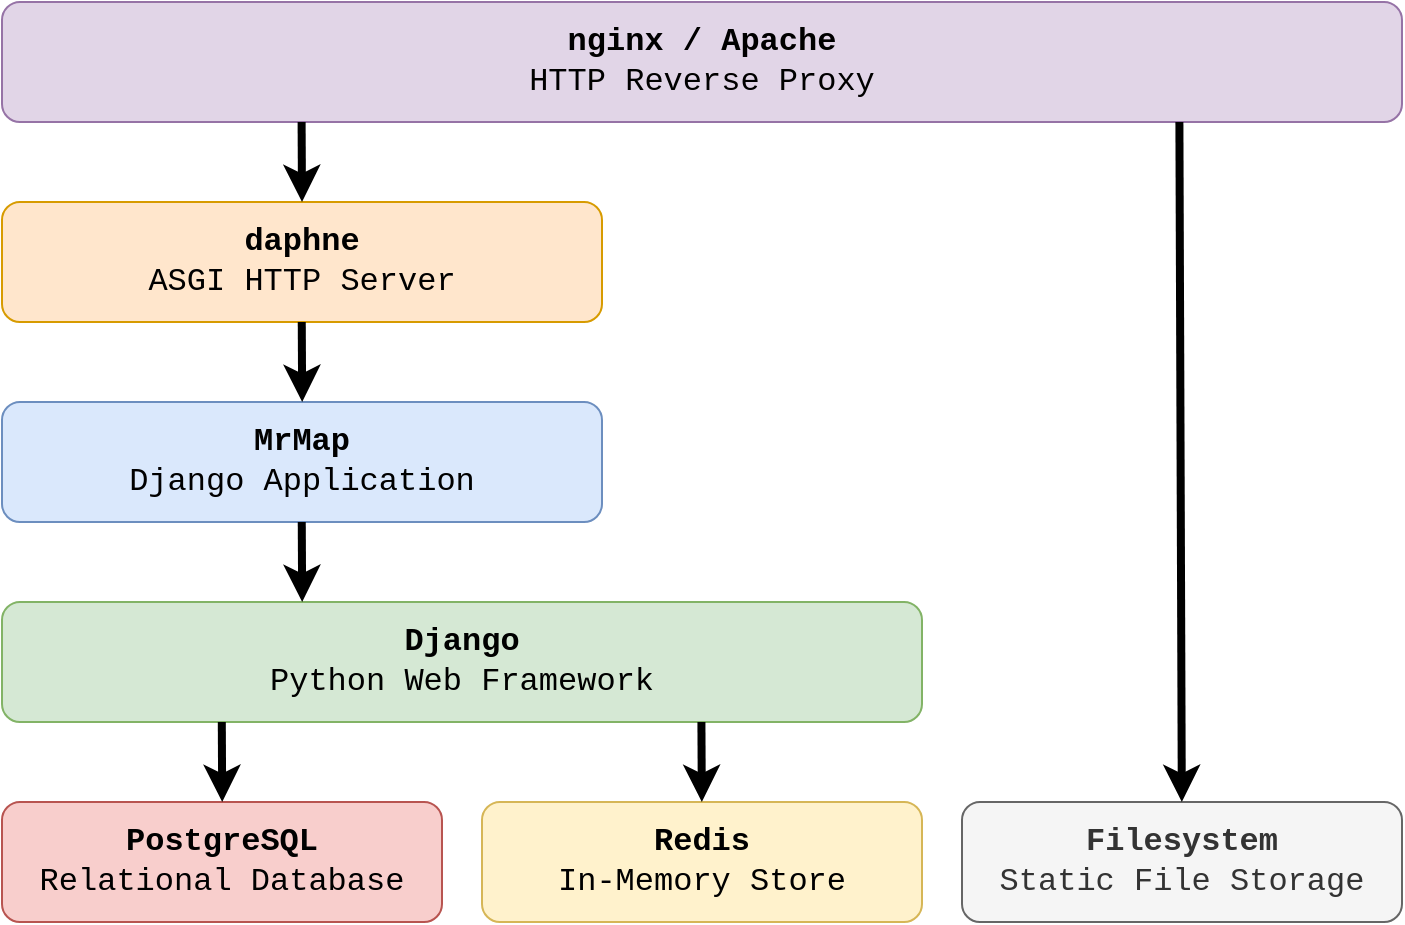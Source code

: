 <mxfile version="14.5.3" type="device"><diagram id="F1luIscRZNPnV9mhacil" name="Page-1"><mxGraphModel dx="1673" dy="834" grid="1" gridSize="10" guides="1" tooltips="1" connect="1" arrows="1" fold="1" page="1" pageScale="1" pageWidth="850" pageHeight="1100" math="0" shadow="0"><root><mxCell id="0"/><mxCell id="1" parent="0"/><mxCell id="WHChVX9X3OTfIDIc31mm-1" value="&lt;div style=&quot;font-size: 16px&quot;&gt;&lt;font&gt;&lt;b style=&quot;font-size: 16px&quot;&gt;&lt;font style=&quot;font-size: 16px&quot;&gt;nginx / Apache&lt;/font&gt;&lt;/b&gt;&lt;/font&gt;&lt;/div&gt;&lt;div style=&quot;font-size: 16px&quot;&gt;&lt;font style=&quot;font-size: 16px&quot;&gt;HTTP Reverse Proxy&lt;br style=&quot;font-size: 16px&quot;&gt;&lt;/font&gt;&lt;/div&gt;" style="rounded=1;whiteSpace=wrap;html=1;fillColor=#e1d5e7;strokeColor=#9673a6;fontFamily=Courier New;fontSize=16;" vertex="1" parent="1"><mxGeometry x="50" y="120" width="700" height="60" as="geometry"/></mxCell><mxCell id="WHChVX9X3OTfIDIc31mm-2" value="&lt;div style=&quot;font-size: 16px&quot;&gt;&lt;b&gt;daphne&lt;/b&gt;&lt;/div&gt;&lt;div style=&quot;font-size: 16px&quot;&gt;&lt;font&gt;ASGI HTTP Server&lt;/font&gt;&lt;font style=&quot;font-size: 16px&quot;&gt;&lt;br style=&quot;font-size: 16px&quot;&gt;&lt;/font&gt;&lt;/div&gt;" style="rounded=1;whiteSpace=wrap;html=1;fillColor=#ffe6cc;strokeColor=#d79b00;fontFamily=Courier New;fontSize=16;" vertex="1" parent="1"><mxGeometry x="50" y="220" width="300" height="60" as="geometry"/></mxCell><mxCell id="WHChVX9X3OTfIDIc31mm-3" value="&lt;div style=&quot;font-size: 16px&quot;&gt;&lt;b&gt;MrMap&lt;/b&gt;&lt;/div&gt;&lt;div style=&quot;font-size: 16px&quot;&gt;&lt;font&gt;Django Application&lt;/font&gt;&lt;font style=&quot;font-size: 16px&quot;&gt;&lt;br style=&quot;font-size: 16px&quot;&gt;&lt;/font&gt;&lt;/div&gt;" style="rounded=1;whiteSpace=wrap;html=1;fillColor=#dae8fc;strokeColor=#6c8ebf;fontFamily=Courier New;fontSize=16;" vertex="1" parent="1"><mxGeometry x="50" y="320" width="300" height="60" as="geometry"/></mxCell><mxCell id="WHChVX9X3OTfIDIc31mm-4" value="&lt;div style=&quot;font-size: 16px&quot;&gt;&lt;b&gt;Django&lt;/b&gt;&lt;/div&gt;&lt;div style=&quot;font-size: 16px&quot;&gt;&lt;font&gt;Python Web Framework&lt;/font&gt;&lt;font style=&quot;font-size: 16px&quot;&gt;&lt;br style=&quot;font-size: 16px&quot;&gt;&lt;/font&gt;&lt;/div&gt;" style="rounded=1;whiteSpace=wrap;html=1;fillColor=#d5e8d4;strokeColor=#82b366;fontFamily=Courier New;fontSize=16;" vertex="1" parent="1"><mxGeometry x="50" y="420" width="460" height="60" as="geometry"/></mxCell><mxCell id="WHChVX9X3OTfIDIc31mm-5" value="&lt;div style=&quot;font-size: 16px&quot;&gt;&lt;b&gt;PostgreSQL&lt;/b&gt;&lt;/div&gt;&lt;div style=&quot;font-size: 16px&quot;&gt;&lt;font&gt;Relational Database&lt;/font&gt;&lt;font style=&quot;font-size: 16px&quot;&gt;&lt;br style=&quot;font-size: 16px&quot;&gt;&lt;/font&gt;&lt;/div&gt;" style="rounded=1;whiteSpace=wrap;html=1;fillColor=#f8cecc;strokeColor=#b85450;fontFamily=Courier New;fontSize=16;" vertex="1" parent="1"><mxGeometry x="50" y="520" width="220" height="60" as="geometry"/></mxCell><mxCell id="WHChVX9X3OTfIDIc31mm-6" value="&lt;div style=&quot;font-size: 16px&quot;&gt;&lt;b&gt;Redis&lt;/b&gt;&lt;/div&gt;&lt;div style=&quot;font-size: 16px&quot;&gt;&lt;font&gt;In-Memory Store&lt;/font&gt;&lt;font style=&quot;font-size: 16px&quot;&gt;&lt;br style=&quot;font-size: 16px&quot;&gt;&lt;/font&gt;&lt;/div&gt;" style="rounded=1;whiteSpace=wrap;html=1;fillColor=#fff2cc;strokeColor=#d6b656;fontFamily=Courier New;fontSize=16;" vertex="1" parent="1"><mxGeometry x="290" y="520" width="220" height="60" as="geometry"/></mxCell><mxCell id="WHChVX9X3OTfIDIc31mm-7" value="&lt;div style=&quot;font-size: 16px&quot;&gt;&lt;b&gt;Filesystem&lt;/b&gt;&lt;/div&gt;&lt;div style=&quot;font-size: 16px&quot;&gt;&lt;font&gt;Static File Storage&lt;/font&gt;&lt;font style=&quot;font-size: 16px&quot;&gt;&lt;br style=&quot;font-size: 16px&quot;&gt;&lt;/font&gt;&lt;/div&gt;" style="rounded=1;whiteSpace=wrap;html=1;fillColor=#f5f5f5;strokeColor=#666666;fontFamily=Courier New;fontSize=16;fontColor=#333333;" vertex="1" parent="1"><mxGeometry x="530" y="520" width="220" height="60" as="geometry"/></mxCell><mxCell id="WHChVX9X3OTfIDIc31mm-8" value="" style="endArrow=classic;html=1;fontFamily=Verdana;fontSize=16;entryX=0.5;entryY=0;entryDx=0;entryDy=0;exitX=0.214;exitY=1;exitDx=0;exitDy=0;exitPerimeter=0;strokeWidth=4;" edge="1" parent="1" source="WHChVX9X3OTfIDIc31mm-1" target="WHChVX9X3OTfIDIc31mm-2"><mxGeometry width="50" height="50" relative="1" as="geometry"><mxPoint x="200" y="190" as="sourcePoint"/><mxPoint x="440" y="360" as="targetPoint"/></mxGeometry></mxCell><mxCell id="WHChVX9X3OTfIDIc31mm-9" value="" style="endArrow=classic;html=1;fontFamily=Verdana;fontSize=16;entryX=0.5;entryY=0;entryDx=0;entryDy=0;exitX=0.214;exitY=1;exitDx=0;exitDy=0;exitPerimeter=0;strokeWidth=4;" edge="1" parent="1"><mxGeometry width="50" height="50" relative="1" as="geometry"><mxPoint x="199.88" y="280" as="sourcePoint"/><mxPoint x="200.08" y="320" as="targetPoint"/></mxGeometry></mxCell><mxCell id="WHChVX9X3OTfIDIc31mm-10" value="" style="endArrow=classic;html=1;fontFamily=Verdana;fontSize=16;entryX=0.5;entryY=0;entryDx=0;entryDy=0;exitX=0.214;exitY=1;exitDx=0;exitDy=0;exitPerimeter=0;strokeWidth=4;" edge="1" parent="1"><mxGeometry width="50" height="50" relative="1" as="geometry"><mxPoint x="199.88" y="380" as="sourcePoint"/><mxPoint x="200.08" y="420" as="targetPoint"/></mxGeometry></mxCell><mxCell id="WHChVX9X3OTfIDIc31mm-11" value="" style="endArrow=classic;html=1;fontFamily=Verdana;fontSize=16;entryX=0.5;entryY=0;entryDx=0;entryDy=0;exitX=0.214;exitY=1;exitDx=0;exitDy=0;exitPerimeter=0;strokeWidth=4;" edge="1" parent="1"><mxGeometry width="50" height="50" relative="1" as="geometry"><mxPoint x="159.9" y="480" as="sourcePoint"/><mxPoint x="160.1" y="520" as="targetPoint"/></mxGeometry></mxCell><mxCell id="WHChVX9X3OTfIDIc31mm-12" value="" style="endArrow=classic;html=1;fontFamily=Verdana;fontSize=16;entryX=0.5;entryY=0;entryDx=0;entryDy=0;exitX=0.214;exitY=1;exitDx=0;exitDy=0;exitPerimeter=0;strokeWidth=4;" edge="1" parent="1"><mxGeometry width="50" height="50" relative="1" as="geometry"><mxPoint x="399.71" y="480" as="sourcePoint"/><mxPoint x="399.91" y="520" as="targetPoint"/></mxGeometry></mxCell><mxCell id="WHChVX9X3OTfIDIc31mm-13" value="" style="endArrow=classic;html=1;fontFamily=Verdana;fontSize=16;entryX=0.5;entryY=0;entryDx=0;entryDy=0;exitX=0.841;exitY=1;exitDx=0;exitDy=0;exitPerimeter=0;strokeWidth=4;" edge="1" parent="1" source="WHChVX9X3OTfIDIc31mm-1"><mxGeometry width="50" height="50" relative="1" as="geometry"><mxPoint x="639.71" y="480" as="sourcePoint"/><mxPoint x="639.91" y="520" as="targetPoint"/></mxGeometry></mxCell></root></mxGraphModel></diagram></mxfile>